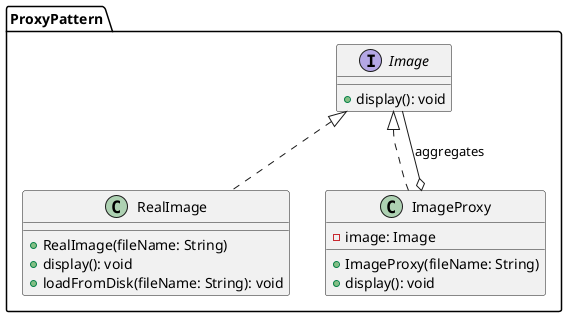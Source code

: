 @startuml Proxy Pattern
package "ProxyPattern"{
    ' 定义图片接口，它有一个 display 方法。
    interface Image {
        + display(): void
    }

    ' 这是实际的图片类，它实现了 Image 接口，包含从磁盘加载图片的逻辑。
    class RealImage implements Image {
        + RealImage(fileName: String)
        + display(): void
        + loadFromDisk(fileName: String): void
    }

    ' 这是图片的代理类，同样实现了 Image 接口，但只在真正需要的时候才创建 RealImage 实例。
    class ImageProxy implements Image {
        ' 这个image其实就是要传入真实的图片
        ' 也可以直接关联对象RealImage 是一样的效果
        - image: Image
        + ImageProxy(fileName: String)
        + display(): void
    }

    ImageProxy o-- Image : aggregates
}



